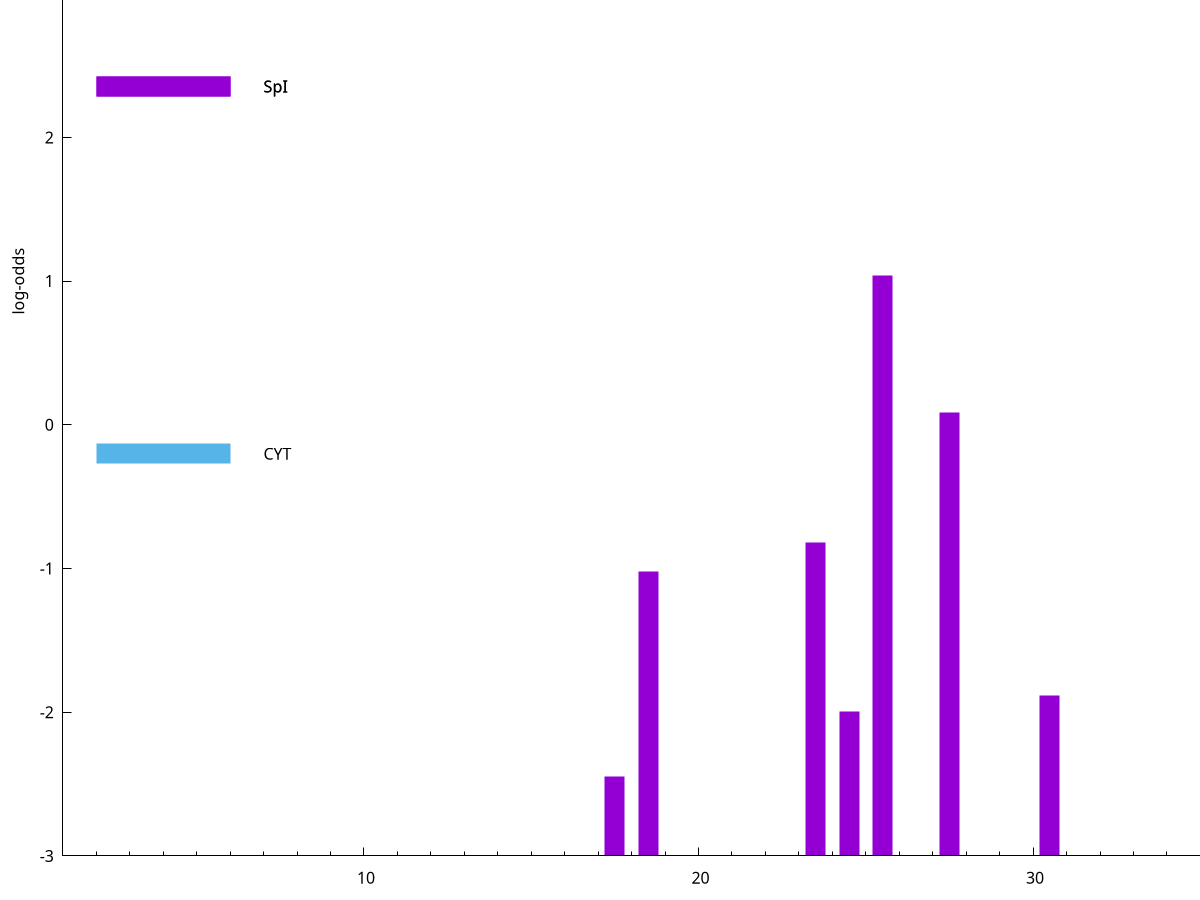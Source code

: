 set title "LipoP predictions for SRR4017813.gff"
set size 2., 1.4
set xrange [1:70] 
set mxtics 10
set yrange [-3:5]
set y2range [0:8]
set ylabel "log-odds"
set term postscript eps color solid "Helvetica" 30
set output "SRR4017813.gff3.eps"
set arrow from 2,2.35347 to 6,2.35347 nohead lt 1 lw 20
set label "SpI" at 7,2.35347
set arrow from 2,-0.200913 to 6,-0.200913 nohead lt 3 lw 20
set label "CYT" at 7,-0.200913
set arrow from 2,2.35347 to 6,2.35347 nohead lt 1 lw 20
set label "SpI" at 7,2.35347
# NOTE: The scores below are the log-odds scores with the threshold
# NOTE: subtracted (a hack to make gnuplot make the histogram all
# NOTE: look nice).
plot "-" axes x1y2 title "" with impulses lt 1 lw 20
25.500000 4.035860
27.500000 3.086849
23.500000 2.184194
18.500000 1.979490
30.500000 1.115350
24.500000 1.007260
17.500000 0.554460
e
exit
